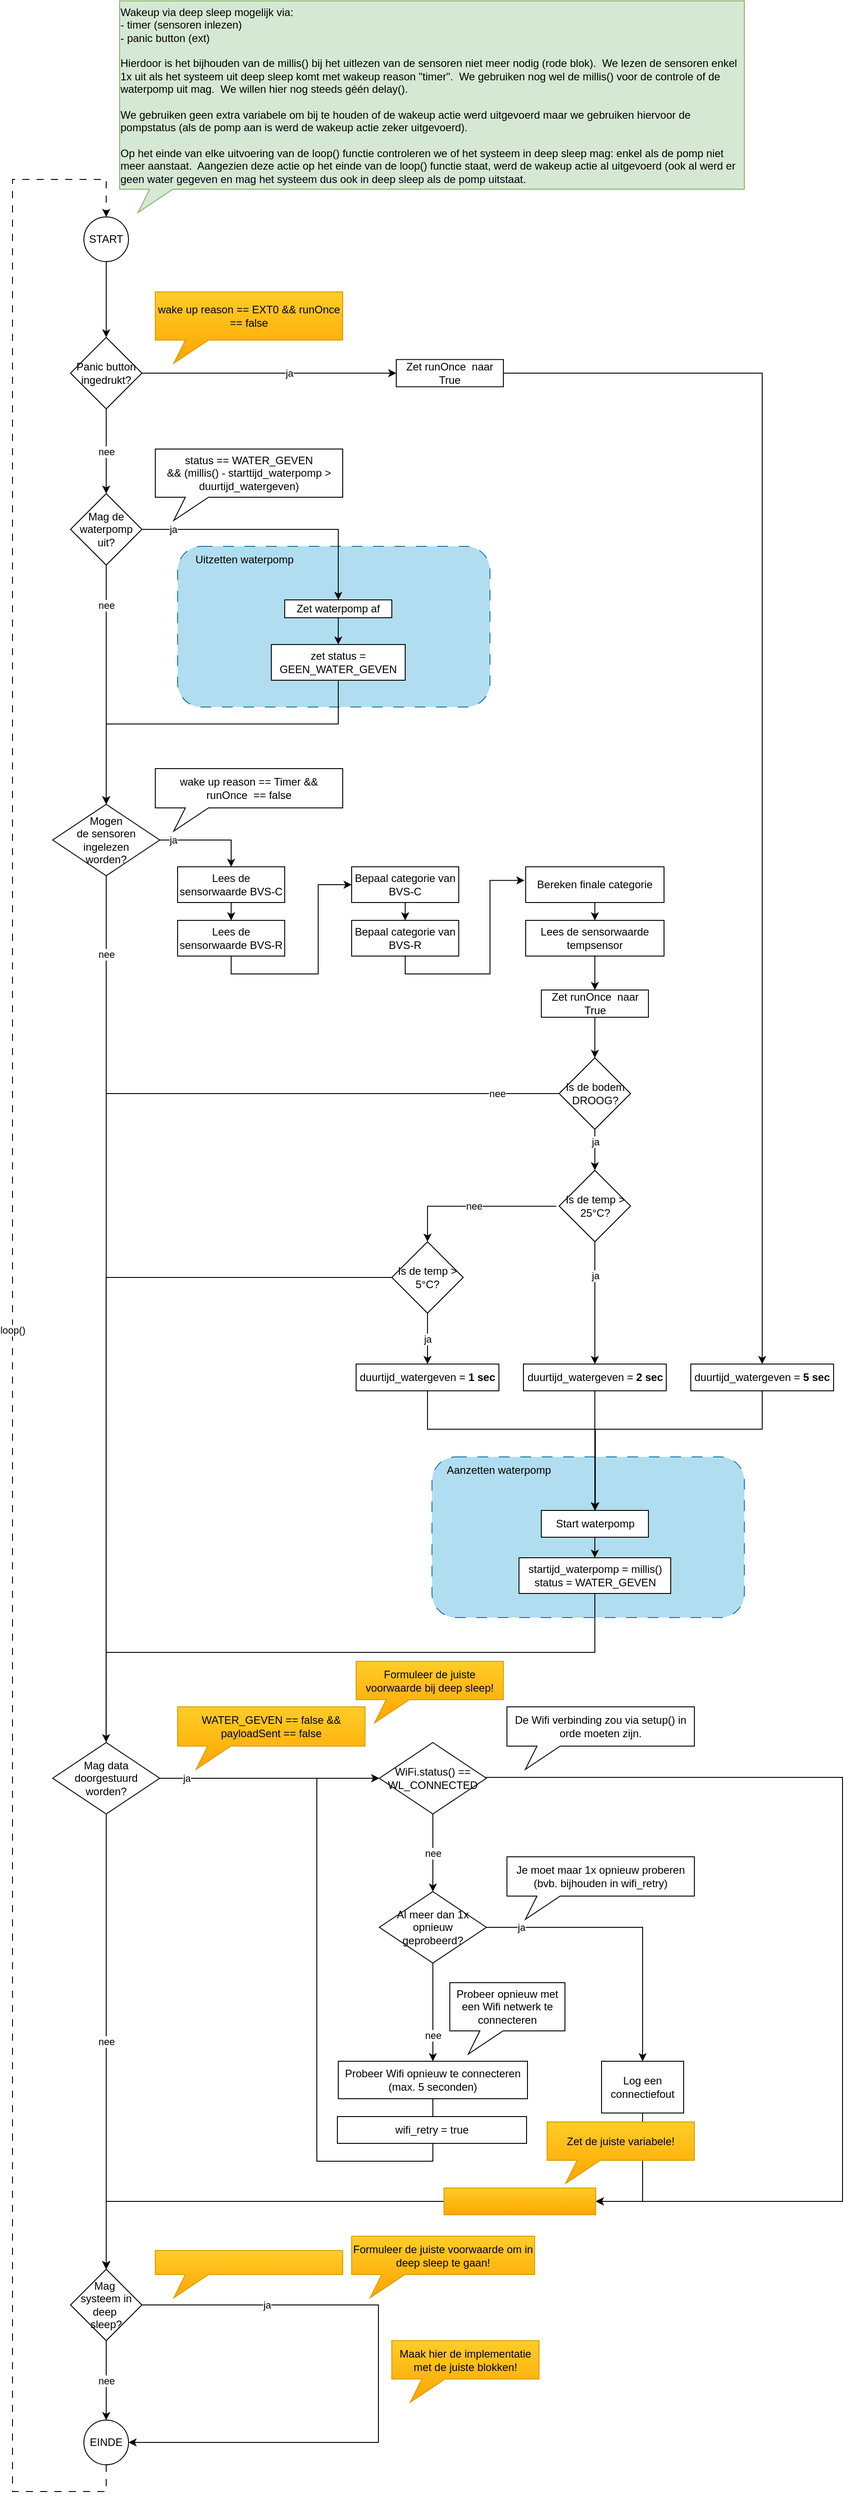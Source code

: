 <mxfile version="26.1.1">
  <diagram id="C5RBs43oDa-KdzZeNtuy" name="Page-1">
    <mxGraphModel dx="1850" dy="697" grid="1" gridSize="10" guides="1" tooltips="1" connect="1" arrows="1" fold="1" page="1" pageScale="1" pageWidth="1654" pageHeight="2336" math="0" shadow="0">
      <root>
        <mxCell id="WIyWlLk6GJQsqaUBKTNV-0" />
        <mxCell id="WIyWlLk6GJQsqaUBKTNV-1" parent="WIyWlLk6GJQsqaUBKTNV-0" />
        <mxCell id="nx4mN9wmy4ZOvfLZEnnc-49" style="edgeStyle=orthogonalEdgeStyle;rounded=0;orthogonalLoop=1;jettySize=auto;html=1;exitX=0.5;exitY=1;exitDx=0;exitDy=0;entryX=0.5;entryY=0;entryDx=0;entryDy=0;" parent="WIyWlLk6GJQsqaUBKTNV-1" edge="1">
          <mxGeometry relative="1" as="geometry">
            <mxPoint x="-130" y="645" as="sourcePoint" />
          </mxGeometry>
        </mxCell>
        <mxCell id="nx4mN9wmy4ZOvfLZEnnc-50" style="edgeStyle=orthogonalEdgeStyle;rounded=0;orthogonalLoop=1;jettySize=auto;html=1;exitX=0.5;exitY=1;exitDx=0;exitDy=0;entryX=0.5;entryY=0;entryDx=0;entryDy=0;" parent="WIyWlLk6GJQsqaUBKTNV-1" edge="1">
          <mxGeometry relative="1" as="geometry">
            <mxPoint x="-130" y="720" as="sourcePoint" />
          </mxGeometry>
        </mxCell>
        <mxCell id="nx4mN9wmy4ZOvfLZEnnc-51" style="edgeStyle=orthogonalEdgeStyle;rounded=0;orthogonalLoop=1;jettySize=auto;html=1;exitX=0.5;exitY=1;exitDx=0;exitDy=0;entryX=0.5;entryY=0;entryDx=0;entryDy=0;" parent="WIyWlLk6GJQsqaUBKTNV-1" edge="1">
          <mxGeometry relative="1" as="geometry">
            <mxPoint x="-130" y="790" as="sourcePoint" />
          </mxGeometry>
        </mxCell>
        <mxCell id="nx4mN9wmy4ZOvfLZEnnc-52" style="edgeStyle=orthogonalEdgeStyle;rounded=0;orthogonalLoop=1;jettySize=auto;html=1;exitX=1;exitY=0.5;exitDx=0;exitDy=0;entryX=0;entryY=0.5;entryDx=0;entryDy=0;" parent="WIyWlLk6GJQsqaUBKTNV-1" edge="1">
          <mxGeometry relative="1" as="geometry">
            <mxPoint x="-80" y="835" as="sourcePoint" />
          </mxGeometry>
        </mxCell>
        <mxCell id="dcDvtBHvv8OwbOQFqPiR-0" value="&lt;div&gt;Mag&amp;nbsp;&lt;/div&gt;&lt;div&gt;systeem in deep&amp;nbsp;&lt;/div&gt;&lt;div&gt;sleep?&lt;/div&gt;" style="rhombus;whiteSpace=wrap;html=1;" vertex="1" parent="WIyWlLk6GJQsqaUBKTNV-1">
          <mxGeometry x="385" y="2571" width="80" height="80" as="geometry" />
        </mxCell>
        <mxCell id="dcDvtBHvv8OwbOQFqPiR-1" value="" style="rounded=1;whiteSpace=wrap;html=1;dashed=1;dashPattern=12 12;fillColor=#b1ddf0;strokeColor=#10739e;" vertex="1" parent="WIyWlLk6GJQsqaUBKTNV-1">
          <mxGeometry x="505" y="641" width="350" height="180" as="geometry" />
        </mxCell>
        <mxCell id="dcDvtBHvv8OwbOQFqPiR-2" value="" style="rounded=1;whiteSpace=wrap;html=1;dashed=1;dashPattern=12 12;fillColor=#b1ddf0;strokeColor=#10739e;" vertex="1" parent="WIyWlLk6GJQsqaUBKTNV-1">
          <mxGeometry x="790" y="1661" width="350" height="180" as="geometry" />
        </mxCell>
        <mxCell id="dcDvtBHvv8OwbOQFqPiR-3" value="START" style="ellipse;whiteSpace=wrap;html=1;aspect=fixed;" vertex="1" parent="WIyWlLk6GJQsqaUBKTNV-1">
          <mxGeometry x="400" y="272" width="50" height="50" as="geometry" />
        </mxCell>
        <mxCell id="dcDvtBHvv8OwbOQFqPiR-4" value="loop()" style="edgeStyle=orthogonalEdgeStyle;rounded=0;orthogonalLoop=1;jettySize=auto;html=1;exitX=0.5;exitY=1;exitDx=0;exitDy=0;entryX=0.5;entryY=0;entryDx=0;entryDy=0;dashed=1;dashPattern=8 8;" edge="1" parent="WIyWlLk6GJQsqaUBKTNV-1" source="dcDvtBHvv8OwbOQFqPiR-5" target="dcDvtBHvv8OwbOQFqPiR-3">
          <mxGeometry relative="1" as="geometry">
            <Array as="points">
              <mxPoint x="425" y="2820" />
              <mxPoint x="320" y="2820" />
              <mxPoint x="320" y="230" />
              <mxPoint x="425" y="230" />
            </Array>
          </mxGeometry>
        </mxCell>
        <mxCell id="dcDvtBHvv8OwbOQFqPiR-5" value="EINDE" style="ellipse;whiteSpace=wrap;html=1;aspect=fixed;" vertex="1" parent="WIyWlLk6GJQsqaUBKTNV-1">
          <mxGeometry x="400" y="2740" width="50" height="50" as="geometry" />
        </mxCell>
        <mxCell id="dcDvtBHvv8OwbOQFqPiR-6" value="" style="endArrow=classic;html=1;rounded=0;exitX=0.5;exitY=1;exitDx=0;exitDy=0;entryX=0.5;entryY=0;entryDx=0;entryDy=0;" edge="1" parent="WIyWlLk6GJQsqaUBKTNV-1" source="dcDvtBHvv8OwbOQFqPiR-10" target="dcDvtBHvv8OwbOQFqPiR-8">
          <mxGeometry width="50" height="50" relative="1" as="geometry">
            <mxPoint x="810" y="990" as="sourcePoint" />
            <mxPoint x="805.0" y="1040" as="targetPoint" />
          </mxGeometry>
        </mxCell>
        <mxCell id="dcDvtBHvv8OwbOQFqPiR-7" style="edgeStyle=orthogonalEdgeStyle;rounded=0;orthogonalLoop=1;jettySize=auto;html=1;exitX=0.5;exitY=1;exitDx=0;exitDy=0;entryX=0;entryY=0.5;entryDx=0;entryDy=0;" edge="1" parent="WIyWlLk6GJQsqaUBKTNV-1" source="dcDvtBHvv8OwbOQFqPiR-8" target="dcDvtBHvv8OwbOQFqPiR-12">
          <mxGeometry relative="1" as="geometry" />
        </mxCell>
        <mxCell id="dcDvtBHvv8OwbOQFqPiR-8" value="&lt;div&gt;Lees de sensorwaarde BVS-R&lt;/div&gt;" style="rounded=0;whiteSpace=wrap;html=1;" vertex="1" parent="WIyWlLk6GJQsqaUBKTNV-1">
          <mxGeometry x="505" y="1060" width="120" height="40" as="geometry" />
        </mxCell>
        <mxCell id="dcDvtBHvv8OwbOQFqPiR-9" value="nee" style="endArrow=classic;html=1;rounded=0;exitX=0.5;exitY=1;exitDx=0;exitDy=0;entryX=0.5;entryY=0;entryDx=0;entryDy=0;" edge="1" parent="WIyWlLk6GJQsqaUBKTNV-1" source="dcDvtBHvv8OwbOQFqPiR-42" target="dcDvtBHvv8OwbOQFqPiR-29">
          <mxGeometry width="50" height="50" relative="1" as="geometry">
            <mxPoint x="865" y="612" as="sourcePoint" />
            <mxPoint x="855" y="1052" as="targetPoint" />
          </mxGeometry>
        </mxCell>
        <mxCell id="dcDvtBHvv8OwbOQFqPiR-10" value="&lt;div&gt;Lees de sensorwaarde BVS-C&lt;/div&gt;" style="rounded=0;whiteSpace=wrap;html=1;" vertex="1" parent="WIyWlLk6GJQsqaUBKTNV-1">
          <mxGeometry x="505" y="1000" width="120" height="40" as="geometry" />
        </mxCell>
        <mxCell id="dcDvtBHvv8OwbOQFqPiR-11" style="edgeStyle=orthogonalEdgeStyle;rounded=0;orthogonalLoop=1;jettySize=auto;html=1;exitX=0.5;exitY=1;exitDx=0;exitDy=0;entryX=0.5;entryY=0;entryDx=0;entryDy=0;" edge="1" parent="WIyWlLk6GJQsqaUBKTNV-1" source="dcDvtBHvv8OwbOQFqPiR-12" target="dcDvtBHvv8OwbOQFqPiR-13">
          <mxGeometry relative="1" as="geometry" />
        </mxCell>
        <mxCell id="dcDvtBHvv8OwbOQFqPiR-12" value="Bepaal categorie van BVS-C" style="rounded=0;whiteSpace=wrap;html=1;" vertex="1" parent="WIyWlLk6GJQsqaUBKTNV-1">
          <mxGeometry x="700" y="1000" width="120" height="40" as="geometry" />
        </mxCell>
        <mxCell id="dcDvtBHvv8OwbOQFqPiR-13" value="Bepaal categorie van BVS-R" style="rounded=0;whiteSpace=wrap;html=1;" vertex="1" parent="WIyWlLk6GJQsqaUBKTNV-1">
          <mxGeometry x="700" y="1060" width="120" height="40" as="geometry" />
        </mxCell>
        <mxCell id="dcDvtBHvv8OwbOQFqPiR-100" value="" style="edgeStyle=orthogonalEdgeStyle;rounded=0;orthogonalLoop=1;jettySize=auto;html=1;" edge="1" parent="WIyWlLk6GJQsqaUBKTNV-1" source="dcDvtBHvv8OwbOQFqPiR-14" target="dcDvtBHvv8OwbOQFqPiR-99">
          <mxGeometry relative="1" as="geometry" />
        </mxCell>
        <mxCell id="dcDvtBHvv8OwbOQFqPiR-14" value="Lees de sensorwaarde tempsensor" style="rounded=0;whiteSpace=wrap;html=1;" vertex="1" parent="WIyWlLk6GJQsqaUBKTNV-1">
          <mxGeometry x="895" y="1060" width="155" height="40" as="geometry" />
        </mxCell>
        <mxCell id="dcDvtBHvv8OwbOQFqPiR-15" style="edgeStyle=orthogonalEdgeStyle;rounded=0;orthogonalLoop=1;jettySize=auto;html=1;exitX=0.5;exitY=1;exitDx=0;exitDy=0;entryX=0.5;entryY=0;entryDx=0;entryDy=0;" edge="1" parent="WIyWlLk6GJQsqaUBKTNV-1" source="dcDvtBHvv8OwbOQFqPiR-16" target="dcDvtBHvv8OwbOQFqPiR-14">
          <mxGeometry relative="1" as="geometry" />
        </mxCell>
        <mxCell id="dcDvtBHvv8OwbOQFqPiR-16" value="Bereken finale categorie" style="rounded=0;whiteSpace=wrap;html=1;" vertex="1" parent="WIyWlLk6GJQsqaUBKTNV-1">
          <mxGeometry x="895" y="1000" width="155" height="40" as="geometry" />
        </mxCell>
        <mxCell id="dcDvtBHvv8OwbOQFqPiR-17" style="edgeStyle=orthogonalEdgeStyle;rounded=0;orthogonalLoop=1;jettySize=auto;html=1;exitX=0.5;exitY=1;exitDx=0;exitDy=0;entryX=-0.009;entryY=0.382;entryDx=0;entryDy=0;entryPerimeter=0;" edge="1" parent="WIyWlLk6GJQsqaUBKTNV-1" source="dcDvtBHvv8OwbOQFqPiR-13" target="dcDvtBHvv8OwbOQFqPiR-16">
          <mxGeometry relative="1" as="geometry">
            <Array as="points">
              <mxPoint x="760" y="1120" />
              <mxPoint x="855" y="1120" />
              <mxPoint x="855" y="1015" />
            </Array>
          </mxGeometry>
        </mxCell>
        <mxCell id="dcDvtBHvv8OwbOQFqPiR-18" value="ja" style="edgeStyle=orthogonalEdgeStyle;rounded=0;orthogonalLoop=1;jettySize=auto;html=1;exitX=0.5;exitY=1;exitDx=0;exitDy=0;entryX=0.5;entryY=0;entryDx=0;entryDy=0;" edge="1" parent="WIyWlLk6GJQsqaUBKTNV-1" source="dcDvtBHvv8OwbOQFqPiR-20" target="dcDvtBHvv8OwbOQFqPiR-24">
          <mxGeometry x="-0.422" relative="1" as="geometry">
            <mxPoint as="offset" />
          </mxGeometry>
        </mxCell>
        <mxCell id="dcDvtBHvv8OwbOQFqPiR-19" value="nee" style="edgeStyle=orthogonalEdgeStyle;rounded=0;orthogonalLoop=1;jettySize=auto;html=1;exitX=0;exitY=0.5;exitDx=0;exitDy=0;entryX=0.5;entryY=0;entryDx=0;entryDy=0;" edge="1" parent="WIyWlLk6GJQsqaUBKTNV-1" source="dcDvtBHvv8OwbOQFqPiR-20" target="dcDvtBHvv8OwbOQFqPiR-0">
          <mxGeometry x="-0.924" relative="1" as="geometry">
            <mxPoint as="offset" />
          </mxGeometry>
        </mxCell>
        <mxCell id="dcDvtBHvv8OwbOQFqPiR-20" value="Is de bodem DROOG?" style="rhombus;whiteSpace=wrap;html=1;" vertex="1" parent="WIyWlLk6GJQsqaUBKTNV-1">
          <mxGeometry x="932.5" y="1214" width="80" height="80" as="geometry" />
        </mxCell>
        <mxCell id="dcDvtBHvv8OwbOQFqPiR-21" style="edgeStyle=orthogonalEdgeStyle;rounded=0;orthogonalLoop=1;jettySize=auto;html=1;exitX=0.5;exitY=1;exitDx=0;exitDy=0;entryX=0.5;entryY=0;entryDx=0;entryDy=0;" edge="1" parent="WIyWlLk6GJQsqaUBKTNV-1" source="dcDvtBHvv8OwbOQFqPiR-22" target="dcDvtBHvv8OwbOQFqPiR-36">
          <mxGeometry relative="1" as="geometry" />
        </mxCell>
        <mxCell id="dcDvtBHvv8OwbOQFqPiR-22" value="Start waterpomp" style="rounded=0;whiteSpace=wrap;html=1;" vertex="1" parent="WIyWlLk6GJQsqaUBKTNV-1">
          <mxGeometry x="912.5" y="1721" width="120" height="30" as="geometry" />
        </mxCell>
        <mxCell id="dcDvtBHvv8OwbOQFqPiR-23" value="nee" style="edgeStyle=orthogonalEdgeStyle;rounded=0;orthogonalLoop=1;jettySize=auto;html=1;exitX=-0.041;exitY=0.503;exitDx=0;exitDy=0;entryX=0.5;entryY=0;entryDx=0;entryDy=0;exitPerimeter=0;" edge="1" parent="WIyWlLk6GJQsqaUBKTNV-1" source="dcDvtBHvv8OwbOQFqPiR-24" target="dcDvtBHvv8OwbOQFqPiR-50">
          <mxGeometry relative="1" as="geometry" />
        </mxCell>
        <mxCell id="dcDvtBHvv8OwbOQFqPiR-24" value="Is de temp &amp;gt; 25°C?" style="rhombus;whiteSpace=wrap;html=1;" vertex="1" parent="WIyWlLk6GJQsqaUBKTNV-1">
          <mxGeometry x="932.5" y="1340" width="80" height="80" as="geometry" />
        </mxCell>
        <mxCell id="dcDvtBHvv8OwbOQFqPiR-25" style="edgeStyle=orthogonalEdgeStyle;rounded=0;orthogonalLoop=1;jettySize=auto;html=1;exitX=0.5;exitY=1;exitDx=0;exitDy=0;entryX=0.5;entryY=0;entryDx=0;entryDy=0;" edge="1" parent="WIyWlLk6GJQsqaUBKTNV-1" source="dcDvtBHvv8OwbOQFqPiR-26" target="dcDvtBHvv8OwbOQFqPiR-22">
          <mxGeometry relative="1" as="geometry">
            <mxPoint x="850" y="1720" as="targetPoint" />
            <Array as="points">
              <mxPoint x="973" y="1680" />
              <mxPoint x="973" y="1680" />
            </Array>
          </mxGeometry>
        </mxCell>
        <mxCell id="dcDvtBHvv8OwbOQFqPiR-26" value="duurtijd_watergeven = &lt;b&gt;2 sec&lt;/b&gt;" style="whiteSpace=wrap;html=1;" vertex="1" parent="WIyWlLk6GJQsqaUBKTNV-1">
          <mxGeometry x="892.5" y="1557" width="160" height="30" as="geometry" />
        </mxCell>
        <mxCell id="dcDvtBHvv8OwbOQFqPiR-27" value="&lt;div&gt;ja&lt;/div&gt;" style="edgeStyle=orthogonalEdgeStyle;rounded=0;orthogonalLoop=1;jettySize=auto;html=1;exitX=1;exitY=0.5;exitDx=0;exitDy=0;entryX=0.5;entryY=0;entryDx=0;entryDy=0;" edge="1" parent="WIyWlLk6GJQsqaUBKTNV-1" source="dcDvtBHvv8OwbOQFqPiR-29" target="dcDvtBHvv8OwbOQFqPiR-31">
          <mxGeometry x="-0.766" relative="1" as="geometry">
            <mxPoint as="offset" />
          </mxGeometry>
        </mxCell>
        <mxCell id="dcDvtBHvv8OwbOQFqPiR-28" value="nee" style="edgeStyle=orthogonalEdgeStyle;rounded=0;orthogonalLoop=1;jettySize=auto;html=1;exitX=0.5;exitY=1;exitDx=0;exitDy=0;entryX=0.5;entryY=0;entryDx=0;entryDy=0;" edge="1" parent="WIyWlLk6GJQsqaUBKTNV-1" source="dcDvtBHvv8OwbOQFqPiR-29" target="dcDvtBHvv8OwbOQFqPiR-39">
          <mxGeometry x="-0.667" relative="1" as="geometry">
            <mxPoint as="offset" />
          </mxGeometry>
        </mxCell>
        <mxCell id="dcDvtBHvv8OwbOQFqPiR-29" value="Mag de waterpomp uit?" style="rhombus;whiteSpace=wrap;html=1;" vertex="1" parent="WIyWlLk6GJQsqaUBKTNV-1">
          <mxGeometry x="385" y="582" width="80" height="80" as="geometry" />
        </mxCell>
        <mxCell id="dcDvtBHvv8OwbOQFqPiR-30" value="" style="edgeStyle=orthogonalEdgeStyle;rounded=0;orthogonalLoop=1;jettySize=auto;html=1;" edge="1" parent="WIyWlLk6GJQsqaUBKTNV-1" source="dcDvtBHvv8OwbOQFqPiR-31" target="dcDvtBHvv8OwbOQFqPiR-34">
          <mxGeometry relative="1" as="geometry" />
        </mxCell>
        <mxCell id="dcDvtBHvv8OwbOQFqPiR-31" value="Zet waterpomp af" style="rounded=0;whiteSpace=wrap;html=1;" vertex="1" parent="WIyWlLk6GJQsqaUBKTNV-1">
          <mxGeometry x="625" y="701" width="120" height="20" as="geometry" />
        </mxCell>
        <mxCell id="dcDvtBHvv8OwbOQFqPiR-32" value="status == WATER_GEVEN&lt;br&gt;&amp;amp;&amp;amp; (millis() - starttijd_waterpomp &amp;gt; duurtijd_watergeven)" style="whiteSpace=wrap;html=1;shape=mxgraph.basic.rectCallout;dx=46.67;dy=26;boundedLbl=1;" vertex="1" parent="WIyWlLk6GJQsqaUBKTNV-1">
          <mxGeometry x="480" y="532" width="210" height="80" as="geometry" />
        </mxCell>
        <mxCell id="dcDvtBHvv8OwbOQFqPiR-33" style="edgeStyle=orthogonalEdgeStyle;rounded=0;orthogonalLoop=1;jettySize=auto;html=1;exitX=0.5;exitY=1;exitDx=0;exitDy=0;entryX=0.5;entryY=0;entryDx=0;entryDy=0;" edge="1" parent="WIyWlLk6GJQsqaUBKTNV-1" source="dcDvtBHvv8OwbOQFqPiR-34" target="dcDvtBHvv8OwbOQFqPiR-39">
          <mxGeometry relative="1" as="geometry">
            <Array as="points">
              <mxPoint x="685" y="840" />
              <mxPoint x="425" y="840" />
            </Array>
          </mxGeometry>
        </mxCell>
        <mxCell id="dcDvtBHvv8OwbOQFqPiR-34" value="zet status = GEEN_WATER_GEVEN" style="rounded=0;whiteSpace=wrap;html=1;" vertex="1" parent="WIyWlLk6GJQsqaUBKTNV-1">
          <mxGeometry x="610" y="751" width="150" height="40" as="geometry" />
        </mxCell>
        <mxCell id="dcDvtBHvv8OwbOQFqPiR-35" style="edgeStyle=orthogonalEdgeStyle;rounded=0;orthogonalLoop=1;jettySize=auto;html=1;exitX=0.5;exitY=1;exitDx=0;exitDy=0;entryX=0.5;entryY=0;entryDx=0;entryDy=0;" edge="1" parent="WIyWlLk6GJQsqaUBKTNV-1" source="dcDvtBHvv8OwbOQFqPiR-36" target="dcDvtBHvv8OwbOQFqPiR-0">
          <mxGeometry relative="1" as="geometry">
            <Array as="points">
              <mxPoint x="973" y="1880" />
              <mxPoint x="425" y="1880" />
            </Array>
          </mxGeometry>
        </mxCell>
        <mxCell id="dcDvtBHvv8OwbOQFqPiR-36" value="startijd_waterpomp = millis()&lt;br&gt;status = WATER_GEVEN" style="rounded=0;whiteSpace=wrap;html=1;" vertex="1" parent="WIyWlLk6GJQsqaUBKTNV-1">
          <mxGeometry x="887.5" y="1774" width="170" height="40" as="geometry" />
        </mxCell>
        <mxCell id="dcDvtBHvv8OwbOQFqPiR-37" value="ja" style="edgeStyle=orthogonalEdgeStyle;rounded=0;orthogonalLoop=1;jettySize=auto;html=1;exitX=1;exitY=0.5;exitDx=0;exitDy=0;entryX=0.5;entryY=0;entryDx=0;entryDy=0;" edge="1" parent="WIyWlLk6GJQsqaUBKTNV-1" source="dcDvtBHvv8OwbOQFqPiR-39" target="dcDvtBHvv8OwbOQFqPiR-10">
          <mxGeometry x="-0.727" relative="1" as="geometry">
            <mxPoint as="offset" />
          </mxGeometry>
        </mxCell>
        <mxCell id="dcDvtBHvv8OwbOQFqPiR-38" value="nee" style="edgeStyle=orthogonalEdgeStyle;rounded=0;orthogonalLoop=1;jettySize=auto;html=1;exitX=0.5;exitY=1;exitDx=0;exitDy=0;entryX=0.5;entryY=0;entryDx=0;entryDy=0;" edge="1" parent="WIyWlLk6GJQsqaUBKTNV-1" source="dcDvtBHvv8OwbOQFqPiR-39" target="dcDvtBHvv8OwbOQFqPiR-0">
          <mxGeometry x="-0.887" relative="1" as="geometry">
            <mxPoint as="offset" />
          </mxGeometry>
        </mxCell>
        <mxCell id="dcDvtBHvv8OwbOQFqPiR-39" value="Mogen &lt;br&gt;de sensoren ingelezen &lt;br&gt;worden?" style="rhombus;whiteSpace=wrap;html=1;" vertex="1" parent="WIyWlLk6GJQsqaUBKTNV-1">
          <mxGeometry x="365" y="930" width="120" height="80" as="geometry" />
        </mxCell>
        <mxCell id="dcDvtBHvv8OwbOQFqPiR-40" value="wake up reason == Timer &amp;amp;&amp;amp; runOnce&amp;nbsp;&amp;nbsp;== false" style="whiteSpace=wrap;html=1;shape=mxgraph.basic.rectCallout;dx=46.67;dy=26;boundedLbl=1;" vertex="1" parent="WIyWlLk6GJQsqaUBKTNV-1">
          <mxGeometry x="480" y="890" width="210" height="70" as="geometry" />
        </mxCell>
        <mxCell id="dcDvtBHvv8OwbOQFqPiR-41" value="" style="endArrow=classic;html=1;rounded=0;exitX=0.5;exitY=1;exitDx=0;exitDy=0;entryX=0.5;entryY=0;entryDx=0;entryDy=0;" edge="1" parent="WIyWlLk6GJQsqaUBKTNV-1" source="dcDvtBHvv8OwbOQFqPiR-3" target="dcDvtBHvv8OwbOQFqPiR-42">
          <mxGeometry width="50" height="50" relative="1" as="geometry">
            <mxPoint x="425" y="172" as="sourcePoint" />
            <mxPoint x="425" y="582" as="targetPoint" />
          </mxGeometry>
        </mxCell>
        <mxCell id="dcDvtBHvv8OwbOQFqPiR-97" style="edgeStyle=orthogonalEdgeStyle;rounded=0;orthogonalLoop=1;jettySize=auto;html=1;exitX=1;exitY=0.5;exitDx=0;exitDy=0;entryX=0;entryY=0.5;entryDx=0;entryDy=0;" edge="1" parent="WIyWlLk6GJQsqaUBKTNV-1" source="dcDvtBHvv8OwbOQFqPiR-42" target="dcDvtBHvv8OwbOQFqPiR-94">
          <mxGeometry relative="1" as="geometry" />
        </mxCell>
        <mxCell id="dcDvtBHvv8OwbOQFqPiR-42" value="Panic button ingedrukt?" style="rhombus;whiteSpace=wrap;html=1;" vertex="1" parent="WIyWlLk6GJQsqaUBKTNV-1">
          <mxGeometry x="385" y="407" width="80" height="80" as="geometry" />
        </mxCell>
        <mxCell id="dcDvtBHvv8OwbOQFqPiR-43" value="ja" style="edgeStyle=orthogonalEdgeStyle;rounded=0;orthogonalLoop=1;jettySize=auto;html=1;entryX=0.5;entryY=0;entryDx=0;entryDy=0;" edge="1" parent="WIyWlLk6GJQsqaUBKTNV-1" source="dcDvtBHvv8OwbOQFqPiR-94" target="dcDvtBHvv8OwbOQFqPiR-54">
          <mxGeometry x="-1" y="-240" relative="1" as="geometry">
            <mxPoint x="1290" y="1530" as="targetPoint" />
            <mxPoint x="465" y="321" as="sourcePoint" />
            <mxPoint x="-240" y="-240" as="offset" />
          </mxGeometry>
        </mxCell>
        <mxCell id="dcDvtBHvv8OwbOQFqPiR-44" value="wake up reason == EXT0 &amp;amp;&amp;amp; runOnce == false" style="whiteSpace=wrap;html=1;shape=mxgraph.basic.rectCallout;dx=46.67;dy=26;boundedLbl=1;fillColor=#ffcd28;gradientColor=#ffa500;strokeColor=#d79b00;" vertex="1" parent="WIyWlLk6GJQsqaUBKTNV-1">
          <mxGeometry x="480" y="356" width="210" height="80" as="geometry" />
        </mxCell>
        <mxCell id="dcDvtBHvv8OwbOQFqPiR-45" value="Aanzetten waterpomp" style="text;html=1;align=center;verticalAlign=middle;whiteSpace=wrap;rounded=0;" vertex="1" parent="WIyWlLk6GJQsqaUBKTNV-1">
          <mxGeometry x="800" y="1661" width="130" height="30" as="geometry" />
        </mxCell>
        <mxCell id="dcDvtBHvv8OwbOQFqPiR-46" value="Uitzetten waterpomp" style="text;html=1;align=center;verticalAlign=middle;whiteSpace=wrap;rounded=0;" vertex="1" parent="WIyWlLk6GJQsqaUBKTNV-1">
          <mxGeometry x="515" y="641" width="130" height="30" as="geometry" />
        </mxCell>
        <mxCell id="dcDvtBHvv8OwbOQFqPiR-47" value="ja" style="edgeStyle=orthogonalEdgeStyle;rounded=0;orthogonalLoop=1;jettySize=auto;html=1;exitX=0.5;exitY=1;exitDx=0;exitDy=0;" edge="1" parent="WIyWlLk6GJQsqaUBKTNV-1" source="dcDvtBHvv8OwbOQFqPiR-24" target="dcDvtBHvv8OwbOQFqPiR-26">
          <mxGeometry x="-0.455" relative="1" as="geometry">
            <mxPoint x="933" y="1380" as="sourcePoint" />
            <mxPoint x="973" y="1470" as="targetPoint" />
            <Array as="points" />
            <mxPoint as="offset" />
          </mxGeometry>
        </mxCell>
        <mxCell id="dcDvtBHvv8OwbOQFqPiR-48" value="ja" style="edgeStyle=orthogonalEdgeStyle;rounded=0;orthogonalLoop=1;jettySize=auto;html=1;exitX=0.5;exitY=1;exitDx=0;exitDy=0;entryX=0.5;entryY=0;entryDx=0;entryDy=0;" edge="1" parent="WIyWlLk6GJQsqaUBKTNV-1" source="dcDvtBHvv8OwbOQFqPiR-50" target="dcDvtBHvv8OwbOQFqPiR-52">
          <mxGeometry relative="1" as="geometry">
            <mxPoint x="785" y="1530" as="targetPoint" />
          </mxGeometry>
        </mxCell>
        <mxCell id="dcDvtBHvv8OwbOQFqPiR-49" value="ja" style="edgeStyle=orthogonalEdgeStyle;rounded=0;orthogonalLoop=1;jettySize=auto;html=1;exitX=1;exitY=0.5;exitDx=0;exitDy=0;entryX=0;entryY=0.5;entryDx=0;entryDy=0;" edge="1" parent="WIyWlLk6GJQsqaUBKTNV-1" source="dcDvtBHvv8OwbOQFqPiR-61" target="dcDvtBHvv8OwbOQFqPiR-65">
          <mxGeometry x="-0.757" relative="1" as="geometry">
            <mxPoint as="offset" />
          </mxGeometry>
        </mxCell>
        <mxCell id="dcDvtBHvv8OwbOQFqPiR-50" value="Is de temp &amp;gt; 5°C?" style="rhombus;whiteSpace=wrap;html=1;" vertex="1" parent="WIyWlLk6GJQsqaUBKTNV-1">
          <mxGeometry x="745" y="1420" width="80" height="80" as="geometry" />
        </mxCell>
        <mxCell id="dcDvtBHvv8OwbOQFqPiR-51" style="edgeStyle=orthogonalEdgeStyle;rounded=0;orthogonalLoop=1;jettySize=auto;html=1;exitX=0.5;exitY=1;exitDx=0;exitDy=0;" edge="1" parent="WIyWlLk6GJQsqaUBKTNV-1" source="dcDvtBHvv8OwbOQFqPiR-52" target="dcDvtBHvv8OwbOQFqPiR-22">
          <mxGeometry relative="1" as="geometry">
            <Array as="points">
              <mxPoint x="785" y="1630" />
              <mxPoint x="973" y="1630" />
            </Array>
          </mxGeometry>
        </mxCell>
        <mxCell id="dcDvtBHvv8OwbOQFqPiR-52" value="duurtijd_watergeven = &lt;b&gt;1 sec&lt;/b&gt;" style="whiteSpace=wrap;html=1;" vertex="1" parent="WIyWlLk6GJQsqaUBKTNV-1">
          <mxGeometry x="705" y="1557" width="160" height="30" as="geometry" />
        </mxCell>
        <mxCell id="dcDvtBHvv8OwbOQFqPiR-53" style="edgeStyle=orthogonalEdgeStyle;rounded=0;orthogonalLoop=1;jettySize=auto;html=1;entryX=0.5;entryY=0;entryDx=0;entryDy=0;" edge="1" parent="WIyWlLk6GJQsqaUBKTNV-1" source="dcDvtBHvv8OwbOQFqPiR-54" target="dcDvtBHvv8OwbOQFqPiR-22">
          <mxGeometry relative="1" as="geometry">
            <Array as="points">
              <mxPoint x="1160" y="1630" />
              <mxPoint x="973" y="1630" />
            </Array>
          </mxGeometry>
        </mxCell>
        <mxCell id="dcDvtBHvv8OwbOQFqPiR-54" value="duurtijd_watergeven = &lt;b&gt;5 sec&lt;/b&gt;" style="whiteSpace=wrap;html=1;" vertex="1" parent="WIyWlLk6GJQsqaUBKTNV-1">
          <mxGeometry x="1080" y="1557" width="160" height="30" as="geometry" />
        </mxCell>
        <mxCell id="dcDvtBHvv8OwbOQFqPiR-55" value="nee" style="edgeStyle=orthogonalEdgeStyle;rounded=0;orthogonalLoop=1;jettySize=auto;html=1;entryX=0.5;entryY=0;entryDx=0;entryDy=0;" edge="1" parent="WIyWlLk6GJQsqaUBKTNV-1" source="dcDvtBHvv8OwbOQFqPiR-0" target="dcDvtBHvv8OwbOQFqPiR-5">
          <mxGeometry relative="1" as="geometry" />
        </mxCell>
        <mxCell id="dcDvtBHvv8OwbOQFqPiR-56" value="ja" style="edgeStyle=orthogonalEdgeStyle;rounded=0;orthogonalLoop=1;jettySize=auto;html=1;entryX=1;entryY=0.5;entryDx=0;entryDy=0;" edge="1" parent="WIyWlLk6GJQsqaUBKTNV-1" source="dcDvtBHvv8OwbOQFqPiR-0" target="dcDvtBHvv8OwbOQFqPiR-5">
          <mxGeometry x="-0.6" relative="1" as="geometry">
            <mxPoint x="630" y="2660" as="targetPoint" />
            <mxPoint x="465" y="2493" as="sourcePoint" />
            <mxPoint as="offset" />
            <Array as="points">
              <mxPoint x="730" y="2611" />
              <mxPoint x="730" y="2765" />
            </Array>
          </mxGeometry>
        </mxCell>
        <mxCell id="dcDvtBHvv8OwbOQFqPiR-57" value="" style="whiteSpace=wrap;html=1;shape=mxgraph.basic.rectCallout;dx=46.67;dy=26;boundedLbl=1;fillColor=#ffcd28;gradientColor=#ffa500;strokeColor=#d79b00;" vertex="1" parent="WIyWlLk6GJQsqaUBKTNV-1">
          <mxGeometry x="480" y="2550" width="210" height="53" as="geometry" />
        </mxCell>
        <mxCell id="dcDvtBHvv8OwbOQFqPiR-58" value="&lt;div align=&quot;left&quot;&gt;Wakeup via deep sleep mogelijk via:&lt;br&gt;- timer (sensoren inlezen)&lt;br&gt;- panic button (ext)&lt;br&gt;&lt;br&gt;Hierdoor is het bijhouden van de millis() bij het uitlezen van de sensoren niet meer nodig (rode blok).&amp;nbsp; We lezen de sensoren enkel 1x uit als het systeem uit deep sleep komt met wakeup reason &quot;timer&quot;.&amp;nbsp; We gebruiken nog wel de millis() voor de controle of de waterpomp uit mag.&amp;nbsp; We willen hier nog steeds géén delay().&lt;/div&gt;&lt;div align=&quot;left&quot;&gt;&lt;br&gt;&lt;/div&gt;&lt;div align=&quot;left&quot;&gt;We gebruiken geen extra variabele om bij te houden of de wakeup actie werd uitgevoerd maar we gebruiken hiervoor de pompstatus (als de pomp aan is werd de wakeup actie zeker uitgevoerd).&lt;/div&gt;&lt;div align=&quot;left&quot;&gt;&lt;br&gt;&lt;/div&gt;&lt;div align=&quot;left&quot;&gt;Op het einde van elke uitvoering van de loop() functie controleren we of het systeem in deep sleep mag: enkel als de pomp niet meer aanstaat.&amp;nbsp; Aangezien deze actie op het einde van de loop() functie staat, werd de wakeup actie al uitgevoerd (ook al werd er geen water gegeven en mag het systeem dus ook in deep sleep als de pomp uitstaat.&lt;/div&gt;" style="whiteSpace=wrap;html=1;shape=mxgraph.basic.rectCallout;dx=46.67;dy=26;boundedLbl=1;fillColor=#d5e8d4;strokeColor=#82b366;" vertex="1" parent="WIyWlLk6GJQsqaUBKTNV-1">
          <mxGeometry x="440" y="30" width="700" height="237" as="geometry" />
        </mxCell>
        <mxCell id="dcDvtBHvv8OwbOQFqPiR-59" value="" style="edgeStyle=orthogonalEdgeStyle;rounded=0;orthogonalLoop=1;jettySize=auto;html=1;exitX=0;exitY=0.5;exitDx=0;exitDy=0;entryX=0.499;entryY=-0.005;entryDx=0;entryDy=0;entryPerimeter=0;" edge="1" parent="WIyWlLk6GJQsqaUBKTNV-1" source="dcDvtBHvv8OwbOQFqPiR-50" target="dcDvtBHvv8OwbOQFqPiR-61">
          <mxGeometry x="-0.903" relative="1" as="geometry">
            <mxPoint as="offset" />
            <mxPoint x="745" y="1460" as="sourcePoint" />
            <mxPoint x="425" y="2244" as="targetPoint" />
          </mxGeometry>
        </mxCell>
        <mxCell id="dcDvtBHvv8OwbOQFqPiR-60" value="nee" style="edgeStyle=orthogonalEdgeStyle;rounded=0;orthogonalLoop=1;jettySize=auto;html=1;entryX=0.5;entryY=0;entryDx=0;entryDy=0;" edge="1" parent="WIyWlLk6GJQsqaUBKTNV-1" source="dcDvtBHvv8OwbOQFqPiR-61" target="dcDvtBHvv8OwbOQFqPiR-0">
          <mxGeometry relative="1" as="geometry" />
        </mxCell>
        <mxCell id="dcDvtBHvv8OwbOQFqPiR-61" value="Mag data doorgestuurd worden?" style="rhombus;whiteSpace=wrap;html=1;" vertex="1" parent="WIyWlLk6GJQsqaUBKTNV-1">
          <mxGeometry x="365" y="1981" width="120" height="80" as="geometry" />
        </mxCell>
        <mxCell id="dcDvtBHvv8OwbOQFqPiR-62" value="WATER_GEVEN == false &amp;amp;&amp;amp; payloadSent == false" style="whiteSpace=wrap;html=1;shape=mxgraph.basic.rectCallout;dx=46.67;dy=26;boundedLbl=1;fillColor=#ffcd28;gradientColor=#ffa500;strokeColor=#d79b00;" vertex="1" parent="WIyWlLk6GJQsqaUBKTNV-1">
          <mxGeometry x="505" y="1941" width="210" height="70" as="geometry" />
        </mxCell>
        <mxCell id="dcDvtBHvv8OwbOQFqPiR-63" value="nee" style="edgeStyle=orthogonalEdgeStyle;rounded=0;orthogonalLoop=1;jettySize=auto;html=1;exitX=0.5;exitY=1;exitDx=0;exitDy=0;entryX=0.5;entryY=0;entryDx=0;entryDy=0;" edge="1" parent="WIyWlLk6GJQsqaUBKTNV-1" source="dcDvtBHvv8OwbOQFqPiR-72" target="dcDvtBHvv8OwbOQFqPiR-68">
          <mxGeometry x="0.473" relative="1" as="geometry">
            <mxPoint x="791" y="2159" as="targetPoint" />
            <mxPoint as="offset" />
          </mxGeometry>
        </mxCell>
        <mxCell id="dcDvtBHvv8OwbOQFqPiR-64" style="edgeStyle=orthogonalEdgeStyle;rounded=0;orthogonalLoop=1;jettySize=auto;html=1;entryX=1;entryY=0.5;entryDx=0;entryDy=0;" edge="1" parent="WIyWlLk6GJQsqaUBKTNV-1" source="dcDvtBHvv8OwbOQFqPiR-65" target="dcDvtBHvv8OwbOQFqPiR-77">
          <mxGeometry relative="1" as="geometry">
            <Array as="points">
              <mxPoint x="1250" y="2020" />
              <mxPoint x="1250" y="2495" />
            </Array>
          </mxGeometry>
        </mxCell>
        <mxCell id="dcDvtBHvv8OwbOQFqPiR-65" value="WiFi.status() == WL_CONNECTED" style="rhombus;whiteSpace=wrap;html=1;" vertex="1" parent="WIyWlLk6GJQsqaUBKTNV-1">
          <mxGeometry x="731" y="1981" width="120" height="80" as="geometry" />
        </mxCell>
        <mxCell id="dcDvtBHvv8OwbOQFqPiR-66" value="De Wifi verbinding zou via setup() in orde moeten zijn. " style="whiteSpace=wrap;html=1;shape=mxgraph.basic.rectCallout;dx=46.67;dy=26;boundedLbl=1;" vertex="1" parent="WIyWlLk6GJQsqaUBKTNV-1">
          <mxGeometry x="874" y="1941" width="210" height="70" as="geometry" />
        </mxCell>
        <mxCell id="dcDvtBHvv8OwbOQFqPiR-67" style="edgeStyle=orthogonalEdgeStyle;rounded=0;orthogonalLoop=1;jettySize=auto;html=1;exitX=0.5;exitY=1;exitDx=0;exitDy=0;entryX=0;entryY=0.5;entryDx=0;entryDy=0;" edge="1" parent="WIyWlLk6GJQsqaUBKTNV-1" source="dcDvtBHvv8OwbOQFqPiR-68" target="dcDvtBHvv8OwbOQFqPiR-65">
          <mxGeometry relative="1" as="geometry">
            <Array as="points">
              <mxPoint x="791" y="2450" />
              <mxPoint x="661" y="2450" />
              <mxPoint x="661" y="2021" />
            </Array>
          </mxGeometry>
        </mxCell>
        <mxCell id="dcDvtBHvv8OwbOQFqPiR-68" value="Probeer Wifi opnieuw te connecteren (max. 5 seconden)" style="rounded=0;whiteSpace=wrap;html=1;" vertex="1" parent="WIyWlLk6GJQsqaUBKTNV-1">
          <mxGeometry x="685" y="2338" width="212" height="42" as="geometry" />
        </mxCell>
        <mxCell id="dcDvtBHvv8OwbOQFqPiR-69" value="Probeer opnieuw met een Wifi netwerk te connecteren" style="whiteSpace=wrap;html=1;shape=mxgraph.basic.rectCallout;dx=46.67;dy=26;boundedLbl=1;" vertex="1" parent="WIyWlLk6GJQsqaUBKTNV-1">
          <mxGeometry x="810" y="2250" width="129" height="80" as="geometry" />
        </mxCell>
        <mxCell id="dcDvtBHvv8OwbOQFqPiR-70" value="nee" style="edgeStyle=orthogonalEdgeStyle;rounded=0;orthogonalLoop=1;jettySize=auto;html=1;exitX=0.5;exitY=1;exitDx=0;exitDy=0;entryX=0.5;entryY=0;entryDx=0;entryDy=0;" edge="1" parent="WIyWlLk6GJQsqaUBKTNV-1" source="dcDvtBHvv8OwbOQFqPiR-65" target="dcDvtBHvv8OwbOQFqPiR-72">
          <mxGeometry relative="1" as="geometry">
            <mxPoint x="791" y="2273" as="targetPoint" />
            <mxPoint x="791" y="2061" as="sourcePoint" />
          </mxGeometry>
        </mxCell>
        <mxCell id="dcDvtBHvv8OwbOQFqPiR-71" value="ja" style="edgeStyle=orthogonalEdgeStyle;rounded=0;orthogonalLoop=1;jettySize=auto;html=1;exitX=1;exitY=0.5;exitDx=0;exitDy=0;" edge="1" parent="WIyWlLk6GJQsqaUBKTNV-1" source="dcDvtBHvv8OwbOQFqPiR-72" target="dcDvtBHvv8OwbOQFqPiR-75">
          <mxGeometry x="-0.76" relative="1" as="geometry">
            <mxPoint as="offset" />
          </mxGeometry>
        </mxCell>
        <mxCell id="dcDvtBHvv8OwbOQFqPiR-72" value="Al meer dan 1x opnieuw &lt;br&gt;geprobeerd?" style="rhombus;whiteSpace=wrap;html=1;" vertex="1" parent="WIyWlLk6GJQsqaUBKTNV-1">
          <mxGeometry x="731" y="2148" width="120" height="80" as="geometry" />
        </mxCell>
        <mxCell id="dcDvtBHvv8OwbOQFqPiR-73" value="&lt;div&gt;Je moet maar 1x opnieuw proberen&lt;/div&gt;&lt;div&gt;(bvb. bijhouden in wifi_retry)&lt;/div&gt;" style="whiteSpace=wrap;html=1;shape=mxgraph.basic.rectCallout;dx=46.67;dy=26;boundedLbl=1;" vertex="1" parent="WIyWlLk6GJQsqaUBKTNV-1">
          <mxGeometry x="874" y="2109" width="210" height="70" as="geometry" />
        </mxCell>
        <mxCell id="dcDvtBHvv8OwbOQFqPiR-74" style="edgeStyle=orthogonalEdgeStyle;rounded=0;orthogonalLoop=1;jettySize=auto;html=1;exitX=0.5;exitY=1;exitDx=0;exitDy=0;entryX=1;entryY=0.5;entryDx=0;entryDy=0;" edge="1" parent="WIyWlLk6GJQsqaUBKTNV-1" source="dcDvtBHvv8OwbOQFqPiR-75" target="dcDvtBHvv8OwbOQFqPiR-77">
          <mxGeometry relative="1" as="geometry" />
        </mxCell>
        <mxCell id="dcDvtBHvv8OwbOQFqPiR-75" value="Log een connectiefout" style="rounded=0;whiteSpace=wrap;html=1;" vertex="1" parent="WIyWlLk6GJQsqaUBKTNV-1">
          <mxGeometry x="980" y="2338" width="92" height="58" as="geometry" />
        </mxCell>
        <mxCell id="dcDvtBHvv8OwbOQFqPiR-76" style="edgeStyle=orthogonalEdgeStyle;rounded=0;orthogonalLoop=1;jettySize=auto;html=1;entryX=0.5;entryY=0;entryDx=0;entryDy=0;" edge="1" parent="WIyWlLk6GJQsqaUBKTNV-1" source="dcDvtBHvv8OwbOQFqPiR-77" target="dcDvtBHvv8OwbOQFqPiR-0">
          <mxGeometry relative="1" as="geometry">
            <mxPoint x="450" y="2530" as="targetPoint" />
          </mxGeometry>
        </mxCell>
        <mxCell id="dcDvtBHvv8OwbOQFqPiR-77" value="" style="rounded=0;whiteSpace=wrap;html=1;fillColor=#ffcd28;gradientColor=#ffa500;strokeColor=#d79b00;" vertex="1" parent="WIyWlLk6GJQsqaUBKTNV-1">
          <mxGeometry x="803.5" y="2480" width="170" height="30" as="geometry" />
        </mxCell>
        <mxCell id="dcDvtBHvv8OwbOQFqPiR-78" value="wifi_retry = true" style="rounded=0;whiteSpace=wrap;html=1;" vertex="1" parent="WIyWlLk6GJQsqaUBKTNV-1">
          <mxGeometry x="684" y="2400" width="212" height="30" as="geometry" />
        </mxCell>
        <mxCell id="dcDvtBHvv8OwbOQFqPiR-80" value="Maak hier de implementatie met de juiste blokken!" style="whiteSpace=wrap;html=1;shape=mxgraph.basic.rectCallout;dx=46.67;dy=26;boundedLbl=1;fillColor=#ffcd28;gradientColor=#ffa500;strokeColor=#d79b00;" vertex="1" parent="WIyWlLk6GJQsqaUBKTNV-1">
          <mxGeometry x="745" y="2651" width="165" height="69" as="geometry" />
        </mxCell>
        <mxCell id="dcDvtBHvv8OwbOQFqPiR-82" value="Zet de juiste variabele!" style="whiteSpace=wrap;html=1;shape=mxgraph.basic.rectCallout;dx=46.67;dy=26;boundedLbl=1;fillColor=#ffcd28;gradientColor=#ffa500;strokeColor=#d79b00;" vertex="1" parent="WIyWlLk6GJQsqaUBKTNV-1">
          <mxGeometry x="919" y="2406" width="165" height="69" as="geometry" />
        </mxCell>
        <mxCell id="dcDvtBHvv8OwbOQFqPiR-89" value="Formuleer de juiste voorwaarde bij deep sleep!" style="whiteSpace=wrap;html=1;shape=mxgraph.basic.rectCallout;dx=46.67;dy=26;boundedLbl=1;fillColor=#ffcd28;gradientColor=#ffa500;strokeColor=#d79b00;" vertex="1" parent="WIyWlLk6GJQsqaUBKTNV-1">
          <mxGeometry x="705" y="1890" width="165" height="69" as="geometry" />
        </mxCell>
        <mxCell id="dcDvtBHvv8OwbOQFqPiR-90" value="Formuleer de juiste voorwaarde om in deep sleep te gaan!" style="whiteSpace=wrap;html=1;shape=mxgraph.basic.rectCallout;dx=46.67;dy=26;boundedLbl=1;fillColor=#ffcd28;gradientColor=#ffa500;strokeColor=#d79b00;" vertex="1" parent="WIyWlLk6GJQsqaUBKTNV-1">
          <mxGeometry x="700" y="2534" width="205" height="69" as="geometry" />
        </mxCell>
        <mxCell id="dcDvtBHvv8OwbOQFqPiR-94" value="Zet runOnce&amp;nbsp;&amp;nbsp;naar True" style="rounded=0;whiteSpace=wrap;html=1;" vertex="1" parent="WIyWlLk6GJQsqaUBKTNV-1">
          <mxGeometry x="750" y="431.75" width="120" height="30.5" as="geometry" />
        </mxCell>
        <mxCell id="dcDvtBHvv8OwbOQFqPiR-101" value="" style="edgeStyle=orthogonalEdgeStyle;rounded=0;orthogonalLoop=1;jettySize=auto;html=1;" edge="1" parent="WIyWlLk6GJQsqaUBKTNV-1" source="dcDvtBHvv8OwbOQFqPiR-99" target="dcDvtBHvv8OwbOQFqPiR-20">
          <mxGeometry relative="1" as="geometry" />
        </mxCell>
        <mxCell id="dcDvtBHvv8OwbOQFqPiR-99" value="Zet runOnce&amp;nbsp;&amp;nbsp;naar True" style="rounded=0;whiteSpace=wrap;html=1;" vertex="1" parent="WIyWlLk6GJQsqaUBKTNV-1">
          <mxGeometry x="912.5" y="1138" width="120" height="30.5" as="geometry" />
        </mxCell>
      </root>
    </mxGraphModel>
  </diagram>
</mxfile>
